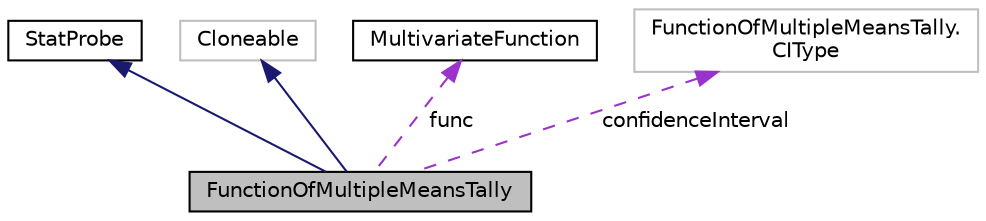 digraph "FunctionOfMultipleMeansTally"
{
 // INTERACTIVE_SVG=YES
  bgcolor="transparent";
  edge [fontname="Helvetica",fontsize="10",labelfontname="Helvetica",labelfontsize="10"];
  node [fontname="Helvetica",fontsize="10",shape=record];
  Node4 [label="FunctionOfMultipleMeansTally",height=0.2,width=0.4,color="black", fillcolor="grey75", style="filled", fontcolor="black"];
  Node5 -> Node4 [dir="back",color="midnightblue",fontsize="10",style="solid",fontname="Helvetica"];
  Node5 [label="StatProbe",height=0.2,width=0.4,color="black",URL="$classumontreal_1_1ssj_1_1stat_1_1StatProbe.html",tooltip="The objects of this class are statistical probes or collectors, which are elementary devices for coll..."];
  Node6 -> Node4 [dir="back",color="midnightblue",fontsize="10",style="solid",fontname="Helvetica"];
  Node6 [label="Cloneable",height=0.2,width=0.4,color="grey75"];
  Node7 -> Node4 [dir="back",color="darkorchid3",fontsize="10",style="dashed",label=" func" ,fontname="Helvetica"];
  Node7 [label="MultivariateFunction",height=0.2,width=0.4,color="black",URL="$interfaceumontreal_1_1ssj_1_1util_1_1MultivariateFunction.html",tooltip="Represents a function of multiple variables. "];
  Node8 -> Node4 [dir="back",color="darkorchid3",fontsize="10",style="dashed",label=" confidenceInterval" ,fontname="Helvetica"];
  Node8 [label="FunctionOfMultipleMeansTally.\lCIType",height=0.2,width=0.4,color="grey75"];
}
